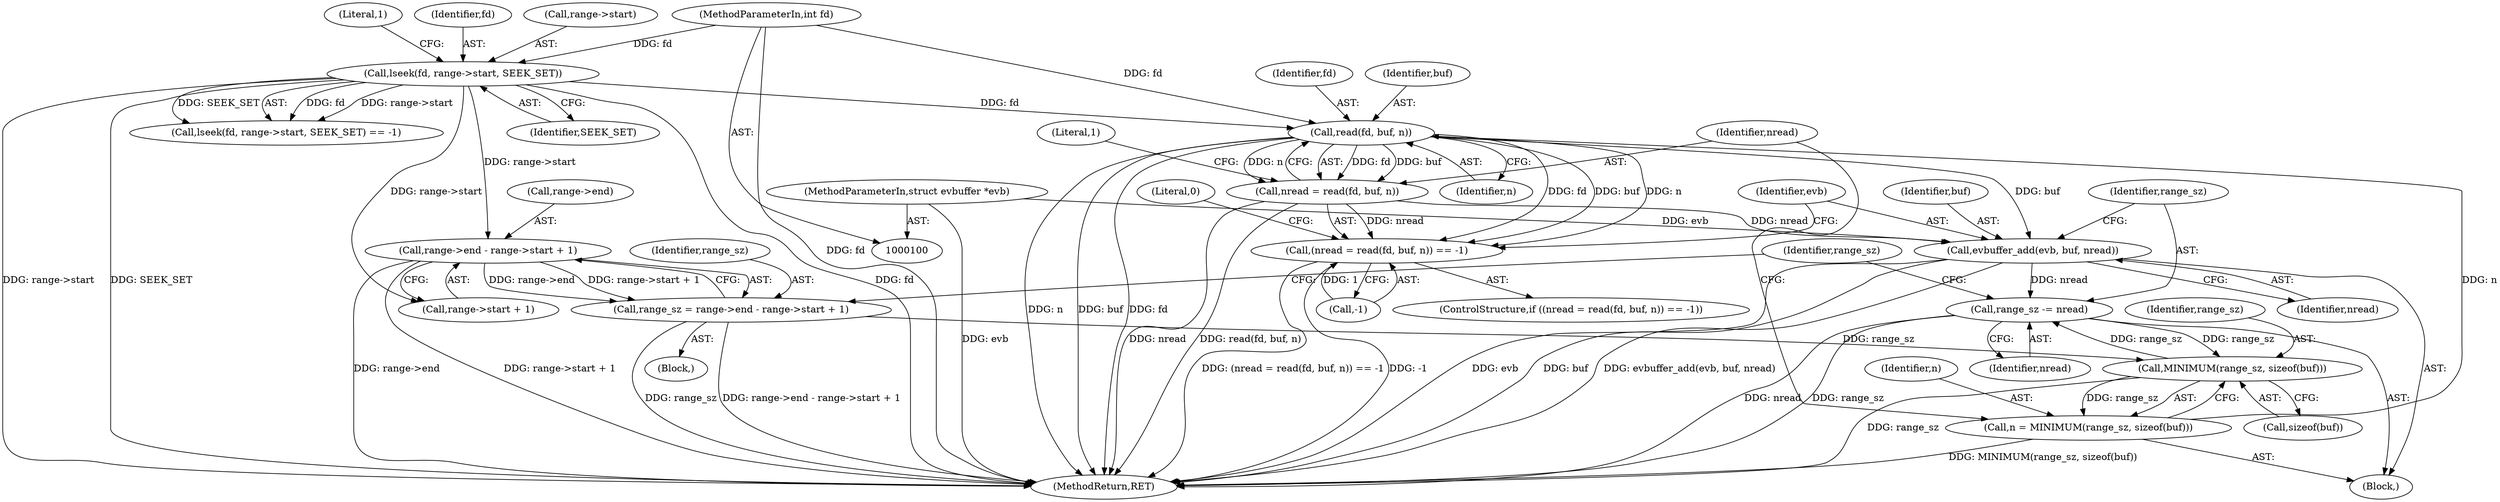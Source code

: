 digraph "1_src_142cfc82b932bc211218fbd7bdda8c7ce83f19df@API" {
"1000145" [label="(Call,read(fd, buf, n))"];
"1000111" [label="(Call,lseek(fd, range->start, SEEK_SET))"];
"1000101" [label="(MethodParameterIn,int fd)"];
"1000135" [label="(Call,n = MINIMUM(range_sz, sizeof(buf)))"];
"1000137" [label="(Call,MINIMUM(range_sz, sizeof(buf)))"];
"1000157" [label="(Call,range_sz -= nread)"];
"1000153" [label="(Call,evbuffer_add(evb, buf, nread))"];
"1000102" [label="(MethodParameterIn,struct evbuffer *evb)"];
"1000145" [label="(Call,read(fd, buf, n))"];
"1000143" [label="(Call,nread = read(fd, buf, n))"];
"1000121" [label="(Call,range_sz = range->end - range->start + 1)"];
"1000123" [label="(Call,range->end - range->start + 1)"];
"1000142" [label="(Call,(nread = read(fd, buf, n)) == -1)"];
"1000116" [label="(Identifier,SEEK_SET)"];
"1000143" [label="(Call,nread = read(fd, buf, n))"];
"1000133" [label="(Identifier,range_sz)"];
"1000124" [label="(Call,range->end)"];
"1000156" [label="(Identifier,nread)"];
"1000137" [label="(Call,MINIMUM(range_sz, sizeof(buf)))"];
"1000150" [label="(Literal,1)"];
"1000141" [label="(ControlStructure,if ((nread = read(fd, buf, n)) == -1))"];
"1000134" [label="(Block,)"];
"1000118" [label="(Literal,1)"];
"1000123" [label="(Call,range->end - range->start + 1)"];
"1000155" [label="(Identifier,buf)"];
"1000152" [label="(Literal,0)"];
"1000159" [label="(Identifier,nread)"];
"1000142" [label="(Call,(nread = read(fd, buf, n)) == -1)"];
"1000110" [label="(Call,lseek(fd, range->start, SEEK_SET) == -1)"];
"1000162" [label="(MethodReturn,RET)"];
"1000145" [label="(Call,read(fd, buf, n))"];
"1000138" [label="(Identifier,range_sz)"];
"1000157" [label="(Call,range_sz -= nread)"];
"1000127" [label="(Call,range->start + 1)"];
"1000144" [label="(Identifier,nread)"];
"1000135" [label="(Call,n = MINIMUM(range_sz, sizeof(buf)))"];
"1000146" [label="(Identifier,fd)"];
"1000121" [label="(Call,range_sz = range->end - range->start + 1)"];
"1000112" [label="(Identifier,fd)"];
"1000111" [label="(Call,lseek(fd, range->start, SEEK_SET))"];
"1000101" [label="(MethodParameterIn,int fd)"];
"1000139" [label="(Call,sizeof(buf))"];
"1000158" [label="(Identifier,range_sz)"];
"1000148" [label="(Identifier,n)"];
"1000102" [label="(MethodParameterIn,struct evbuffer *evb)"];
"1000153" [label="(Call,evbuffer_add(evb, buf, nread))"];
"1000113" [label="(Call,range->start)"];
"1000149" [label="(Call,-1)"];
"1000154" [label="(Identifier,evb)"];
"1000122" [label="(Identifier,range_sz)"];
"1000147" [label="(Identifier,buf)"];
"1000104" [label="(Block,)"];
"1000136" [label="(Identifier,n)"];
"1000145" -> "1000143"  [label="AST: "];
"1000145" -> "1000148"  [label="CFG: "];
"1000146" -> "1000145"  [label="AST: "];
"1000147" -> "1000145"  [label="AST: "];
"1000148" -> "1000145"  [label="AST: "];
"1000143" -> "1000145"  [label="CFG: "];
"1000145" -> "1000162"  [label="DDG: fd"];
"1000145" -> "1000162"  [label="DDG: n"];
"1000145" -> "1000162"  [label="DDG: buf"];
"1000145" -> "1000142"  [label="DDG: fd"];
"1000145" -> "1000142"  [label="DDG: buf"];
"1000145" -> "1000142"  [label="DDG: n"];
"1000145" -> "1000143"  [label="DDG: fd"];
"1000145" -> "1000143"  [label="DDG: buf"];
"1000145" -> "1000143"  [label="DDG: n"];
"1000111" -> "1000145"  [label="DDG: fd"];
"1000101" -> "1000145"  [label="DDG: fd"];
"1000135" -> "1000145"  [label="DDG: n"];
"1000145" -> "1000153"  [label="DDG: buf"];
"1000111" -> "1000110"  [label="AST: "];
"1000111" -> "1000116"  [label="CFG: "];
"1000112" -> "1000111"  [label="AST: "];
"1000113" -> "1000111"  [label="AST: "];
"1000116" -> "1000111"  [label="AST: "];
"1000118" -> "1000111"  [label="CFG: "];
"1000111" -> "1000162"  [label="DDG: fd"];
"1000111" -> "1000162"  [label="DDG: range->start"];
"1000111" -> "1000162"  [label="DDG: SEEK_SET"];
"1000111" -> "1000110"  [label="DDG: fd"];
"1000111" -> "1000110"  [label="DDG: range->start"];
"1000111" -> "1000110"  [label="DDG: SEEK_SET"];
"1000101" -> "1000111"  [label="DDG: fd"];
"1000111" -> "1000123"  [label="DDG: range->start"];
"1000111" -> "1000127"  [label="DDG: range->start"];
"1000101" -> "1000100"  [label="AST: "];
"1000101" -> "1000162"  [label="DDG: fd"];
"1000135" -> "1000134"  [label="AST: "];
"1000135" -> "1000137"  [label="CFG: "];
"1000136" -> "1000135"  [label="AST: "];
"1000137" -> "1000135"  [label="AST: "];
"1000144" -> "1000135"  [label="CFG: "];
"1000135" -> "1000162"  [label="DDG: MINIMUM(range_sz, sizeof(buf))"];
"1000137" -> "1000135"  [label="DDG: range_sz"];
"1000137" -> "1000139"  [label="CFG: "];
"1000138" -> "1000137"  [label="AST: "];
"1000139" -> "1000137"  [label="AST: "];
"1000137" -> "1000162"  [label="DDG: range_sz"];
"1000157" -> "1000137"  [label="DDG: range_sz"];
"1000121" -> "1000137"  [label="DDG: range_sz"];
"1000137" -> "1000157"  [label="DDG: range_sz"];
"1000157" -> "1000134"  [label="AST: "];
"1000157" -> "1000159"  [label="CFG: "];
"1000158" -> "1000157"  [label="AST: "];
"1000159" -> "1000157"  [label="AST: "];
"1000133" -> "1000157"  [label="CFG: "];
"1000157" -> "1000162"  [label="DDG: nread"];
"1000157" -> "1000162"  [label="DDG: range_sz"];
"1000153" -> "1000157"  [label="DDG: nread"];
"1000153" -> "1000134"  [label="AST: "];
"1000153" -> "1000156"  [label="CFG: "];
"1000154" -> "1000153"  [label="AST: "];
"1000155" -> "1000153"  [label="AST: "];
"1000156" -> "1000153"  [label="AST: "];
"1000158" -> "1000153"  [label="CFG: "];
"1000153" -> "1000162"  [label="DDG: evb"];
"1000153" -> "1000162"  [label="DDG: buf"];
"1000153" -> "1000162"  [label="DDG: evbuffer_add(evb, buf, nread)"];
"1000102" -> "1000153"  [label="DDG: evb"];
"1000143" -> "1000153"  [label="DDG: nread"];
"1000102" -> "1000100"  [label="AST: "];
"1000102" -> "1000162"  [label="DDG: evb"];
"1000143" -> "1000142"  [label="AST: "];
"1000144" -> "1000143"  [label="AST: "];
"1000150" -> "1000143"  [label="CFG: "];
"1000143" -> "1000162"  [label="DDG: nread"];
"1000143" -> "1000162"  [label="DDG: read(fd, buf, n)"];
"1000143" -> "1000142"  [label="DDG: nread"];
"1000121" -> "1000104"  [label="AST: "];
"1000121" -> "1000123"  [label="CFG: "];
"1000122" -> "1000121"  [label="AST: "];
"1000123" -> "1000121"  [label="AST: "];
"1000133" -> "1000121"  [label="CFG: "];
"1000121" -> "1000162"  [label="DDG: range->end - range->start + 1"];
"1000121" -> "1000162"  [label="DDG: range_sz"];
"1000123" -> "1000121"  [label="DDG: range->end"];
"1000123" -> "1000121"  [label="DDG: range->start + 1"];
"1000123" -> "1000127"  [label="CFG: "];
"1000124" -> "1000123"  [label="AST: "];
"1000127" -> "1000123"  [label="AST: "];
"1000123" -> "1000162"  [label="DDG: range->end"];
"1000123" -> "1000162"  [label="DDG: range->start + 1"];
"1000142" -> "1000141"  [label="AST: "];
"1000142" -> "1000149"  [label="CFG: "];
"1000149" -> "1000142"  [label="AST: "];
"1000152" -> "1000142"  [label="CFG: "];
"1000154" -> "1000142"  [label="CFG: "];
"1000142" -> "1000162"  [label="DDG: (nread = read(fd, buf, n)) == -1"];
"1000142" -> "1000162"  [label="DDG: -1"];
"1000149" -> "1000142"  [label="DDG: 1"];
}
